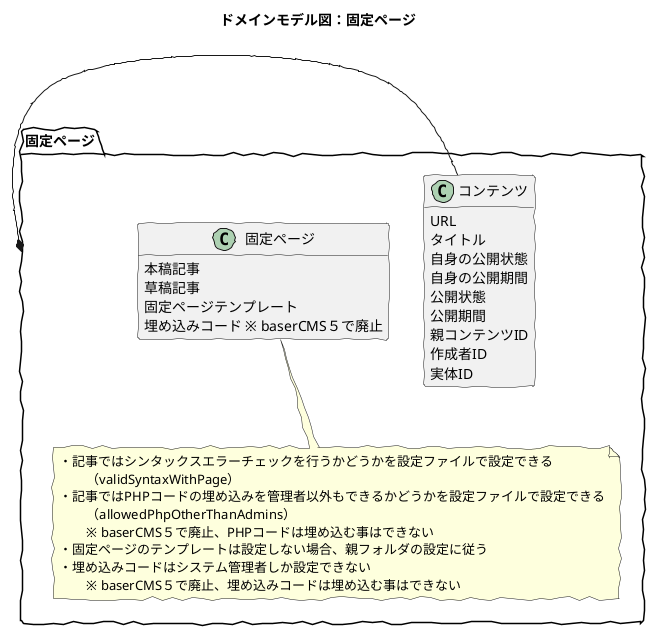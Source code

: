 @startuml
skinparam handwritten true
hide method

title ドメインモデル図：固定ページ

package 固定ページ {
	
	class 固定ページ {
		本稿記事
		草稿記事
		固定ページテンプレート
		埋め込みコード ※ baserCMS５で廃止
	}
	note bottom
	・記事ではシンタックスエラーチェックを行うかどうかを設定ファイルで設定できる
		（validSyntaxWithPage）
	・記事ではPHPコードの埋め込みを管理者以外もできるかどうかを設定ファイルで設定できる
		（allowedPhpOtherThanAdmins）
		※ baserCMS５で廃止、PHPコードは埋め込む事はできない
	・固定ページのテンプレートは設定しない場合、親フォルダの設定に従う
	・埋め込みコードはシステム管理者しか設定できない
		※ baserCMS５で廃止、埋め込みコードは埋め込む事はできない
	endnote
	
	
	class コンテンツ {
		URL
		タイトル
		自身の公開状態
		自身の公開期間
		公開状態
		公開期間
		親コンテンツID
		作成者ID
		実体ID
	}

}

固定ページ *- コンテンツ 

@enduml
